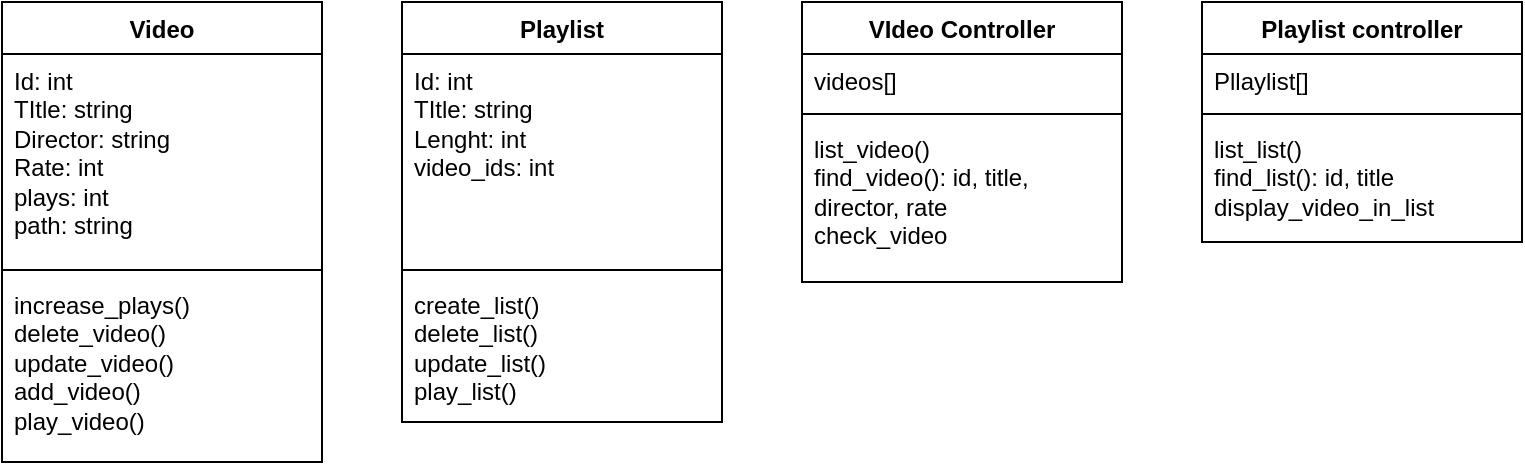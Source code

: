 <mxfile version="21.6.8" type="device">
  <diagram name="Trang-1" id="RNv9eu4Vo-g654KInwC6">
    <mxGraphModel dx="1114" dy="570" grid="1" gridSize="10" guides="1" tooltips="1" connect="1" arrows="1" fold="1" page="1" pageScale="1" pageWidth="827" pageHeight="1169" math="0" shadow="0">
      <root>
        <mxCell id="0" />
        <mxCell id="1" parent="0" />
        <mxCell id="C4xRDmXEGIGrSMKqW0hv-1" value="Video" style="swimlane;fontStyle=1;align=center;verticalAlign=top;childLayout=stackLayout;horizontal=1;startSize=26;horizontalStack=0;resizeParent=1;resizeParentMax=0;resizeLast=0;collapsible=1;marginBottom=0;whiteSpace=wrap;html=1;" vertex="1" parent="1">
          <mxGeometry x="40" y="120" width="160" height="230" as="geometry" />
        </mxCell>
        <mxCell id="C4xRDmXEGIGrSMKqW0hv-2" value="Id: int&lt;br&gt;TItle: string&lt;br&gt;Director: string&lt;br&gt;Rate: int&lt;br&gt;plays: int&lt;br&gt;path: string" style="text;strokeColor=none;fillColor=none;align=left;verticalAlign=top;spacingLeft=4;spacingRight=4;overflow=hidden;rotatable=0;points=[[0,0.5],[1,0.5]];portConstraint=eastwest;whiteSpace=wrap;html=1;" vertex="1" parent="C4xRDmXEGIGrSMKqW0hv-1">
          <mxGeometry y="26" width="160" height="104" as="geometry" />
        </mxCell>
        <mxCell id="C4xRDmXEGIGrSMKqW0hv-3" value="" style="line;strokeWidth=1;fillColor=none;align=left;verticalAlign=middle;spacingTop=-1;spacingLeft=3;spacingRight=3;rotatable=0;labelPosition=right;points=[];portConstraint=eastwest;strokeColor=inherit;" vertex="1" parent="C4xRDmXEGIGrSMKqW0hv-1">
          <mxGeometry y="130" width="160" height="8" as="geometry" />
        </mxCell>
        <mxCell id="C4xRDmXEGIGrSMKqW0hv-4" value="increase_plays()&lt;br&gt;delete_video()&lt;br&gt;update_video()&lt;br&gt;add_video()&lt;br&gt;play_video()" style="text;strokeColor=none;fillColor=none;align=left;verticalAlign=top;spacingLeft=4;spacingRight=4;overflow=hidden;rotatable=0;points=[[0,0.5],[1,0.5]];portConstraint=eastwest;whiteSpace=wrap;html=1;" vertex="1" parent="C4xRDmXEGIGrSMKqW0hv-1">
          <mxGeometry y="138" width="160" height="92" as="geometry" />
        </mxCell>
        <mxCell id="C4xRDmXEGIGrSMKqW0hv-5" value="Playlist" style="swimlane;fontStyle=1;align=center;verticalAlign=top;childLayout=stackLayout;horizontal=1;startSize=26;horizontalStack=0;resizeParent=1;resizeParentMax=0;resizeLast=0;collapsible=1;marginBottom=0;whiteSpace=wrap;html=1;" vertex="1" parent="1">
          <mxGeometry x="240" y="120" width="160" height="210" as="geometry" />
        </mxCell>
        <mxCell id="C4xRDmXEGIGrSMKqW0hv-6" value="Id: int&lt;br&gt;TItle: string&lt;br&gt;Lenght: int&lt;br&gt;video_ids: int" style="text;strokeColor=none;fillColor=none;align=left;verticalAlign=top;spacingLeft=4;spacingRight=4;overflow=hidden;rotatable=0;points=[[0,0.5],[1,0.5]];portConstraint=eastwest;whiteSpace=wrap;html=1;" vertex="1" parent="C4xRDmXEGIGrSMKqW0hv-5">
          <mxGeometry y="26" width="160" height="104" as="geometry" />
        </mxCell>
        <mxCell id="C4xRDmXEGIGrSMKqW0hv-7" value="" style="line;strokeWidth=1;fillColor=none;align=left;verticalAlign=middle;spacingTop=-1;spacingLeft=3;spacingRight=3;rotatable=0;labelPosition=right;points=[];portConstraint=eastwest;strokeColor=inherit;" vertex="1" parent="C4xRDmXEGIGrSMKqW0hv-5">
          <mxGeometry y="130" width="160" height="8" as="geometry" />
        </mxCell>
        <mxCell id="C4xRDmXEGIGrSMKqW0hv-8" value="create_list()&lt;br&gt;delete_list()&lt;br&gt;update_list()&lt;br&gt;play_list()" style="text;strokeColor=none;fillColor=none;align=left;verticalAlign=top;spacingLeft=4;spacingRight=4;overflow=hidden;rotatable=0;points=[[0,0.5],[1,0.5]];portConstraint=eastwest;whiteSpace=wrap;html=1;" vertex="1" parent="C4xRDmXEGIGrSMKqW0hv-5">
          <mxGeometry y="138" width="160" height="72" as="geometry" />
        </mxCell>
        <mxCell id="C4xRDmXEGIGrSMKqW0hv-9" value="VIdeo Controller" style="swimlane;fontStyle=1;align=center;verticalAlign=top;childLayout=stackLayout;horizontal=1;startSize=26;horizontalStack=0;resizeParent=1;resizeParentMax=0;resizeLast=0;collapsible=1;marginBottom=0;whiteSpace=wrap;html=1;" vertex="1" parent="1">
          <mxGeometry x="440" y="120" width="160" height="140" as="geometry" />
        </mxCell>
        <mxCell id="C4xRDmXEGIGrSMKqW0hv-10" value="videos[]" style="text;strokeColor=none;fillColor=none;align=left;verticalAlign=top;spacingLeft=4;spacingRight=4;overflow=hidden;rotatable=0;points=[[0,0.5],[1,0.5]];portConstraint=eastwest;whiteSpace=wrap;html=1;" vertex="1" parent="C4xRDmXEGIGrSMKqW0hv-9">
          <mxGeometry y="26" width="160" height="26" as="geometry" />
        </mxCell>
        <mxCell id="C4xRDmXEGIGrSMKqW0hv-11" value="" style="line;strokeWidth=1;fillColor=none;align=left;verticalAlign=middle;spacingTop=-1;spacingLeft=3;spacingRight=3;rotatable=0;labelPosition=right;points=[];portConstraint=eastwest;strokeColor=inherit;" vertex="1" parent="C4xRDmXEGIGrSMKqW0hv-9">
          <mxGeometry y="52" width="160" height="8" as="geometry" />
        </mxCell>
        <mxCell id="C4xRDmXEGIGrSMKqW0hv-12" value="list_video()&lt;br&gt;find_video(): id, title, director, rate&lt;br&gt;check_video" style="text;strokeColor=none;fillColor=none;align=left;verticalAlign=top;spacingLeft=4;spacingRight=4;overflow=hidden;rotatable=0;points=[[0,0.5],[1,0.5]];portConstraint=eastwest;whiteSpace=wrap;html=1;" vertex="1" parent="C4xRDmXEGIGrSMKqW0hv-9">
          <mxGeometry y="60" width="160" height="80" as="geometry" />
        </mxCell>
        <mxCell id="C4xRDmXEGIGrSMKqW0hv-13" value="Playlist controller" style="swimlane;fontStyle=1;align=center;verticalAlign=top;childLayout=stackLayout;horizontal=1;startSize=26;horizontalStack=0;resizeParent=1;resizeParentMax=0;resizeLast=0;collapsible=1;marginBottom=0;whiteSpace=wrap;html=1;" vertex="1" parent="1">
          <mxGeometry x="640" y="120" width="160" height="120" as="geometry" />
        </mxCell>
        <mxCell id="C4xRDmXEGIGrSMKqW0hv-14" value="Pllaylist[]" style="text;strokeColor=none;fillColor=none;align=left;verticalAlign=top;spacingLeft=4;spacingRight=4;overflow=hidden;rotatable=0;points=[[0,0.5],[1,0.5]];portConstraint=eastwest;whiteSpace=wrap;html=1;" vertex="1" parent="C4xRDmXEGIGrSMKqW0hv-13">
          <mxGeometry y="26" width="160" height="26" as="geometry" />
        </mxCell>
        <mxCell id="C4xRDmXEGIGrSMKqW0hv-15" value="" style="line;strokeWidth=1;fillColor=none;align=left;verticalAlign=middle;spacingTop=-1;spacingLeft=3;spacingRight=3;rotatable=0;labelPosition=right;points=[];portConstraint=eastwest;strokeColor=inherit;" vertex="1" parent="C4xRDmXEGIGrSMKqW0hv-13">
          <mxGeometry y="52" width="160" height="8" as="geometry" />
        </mxCell>
        <mxCell id="C4xRDmXEGIGrSMKqW0hv-16" value="list_list()&lt;br&gt;find_list(): id, title&lt;br&gt;display_video_in_list" style="text;strokeColor=none;fillColor=none;align=left;verticalAlign=top;spacingLeft=4;spacingRight=4;overflow=hidden;rotatable=0;points=[[0,0.5],[1,0.5]];portConstraint=eastwest;whiteSpace=wrap;html=1;" vertex="1" parent="C4xRDmXEGIGrSMKqW0hv-13">
          <mxGeometry y="60" width="160" height="60" as="geometry" />
        </mxCell>
      </root>
    </mxGraphModel>
  </diagram>
</mxfile>
